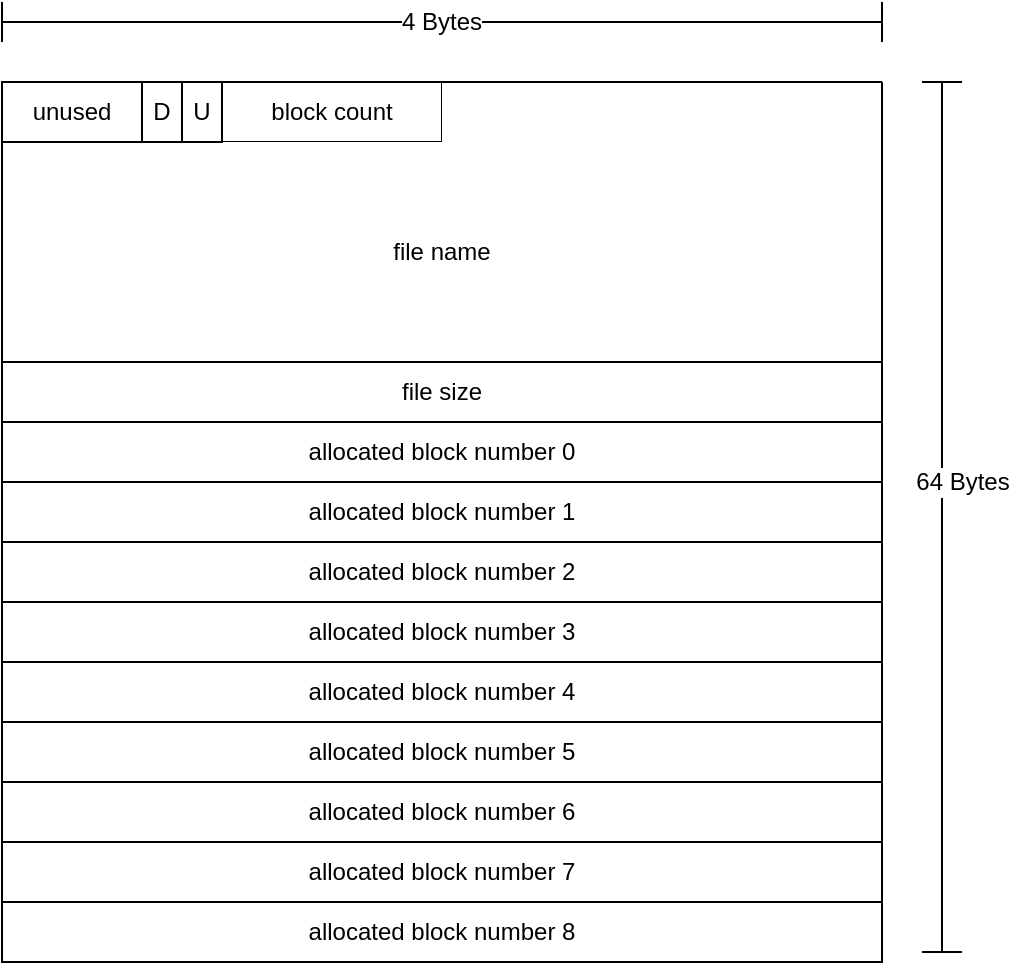 <mxfile version="13.7.9" type="device"><diagram id="T3rH0xRinKpGynSwAKey" name="Page-1"><mxGraphModel dx="1086" dy="806" grid="1" gridSize="10" guides="1" tooltips="1" connect="1" arrows="1" fold="1" page="1" pageScale="1" pageWidth="850" pageHeight="1100" math="0" shadow="0"><root><mxCell id="0"/><mxCell id="1" parent="0"/><mxCell id="mLqDkqrCoU-H9GVHrgAE-1" value="" style="rounded=0;whiteSpace=wrap;html=1;" parent="1" vertex="1"><mxGeometry x="130" y="90" width="110" height="30" as="geometry"/></mxCell><mxCell id="mLqDkqrCoU-H9GVHrgAE-2" value="block count" style="rounded=0;whiteSpace=wrap;html=1;" parent="1" vertex="1"><mxGeometry x="240" y="90" width="110" height="30" as="geometry"/></mxCell><mxCell id="mLqDkqrCoU-H9GVHrgAE-3" value="" style="rounded=0;whiteSpace=wrap;html=1;strokeColor=none;" parent="1" vertex="1"><mxGeometry x="350" y="90" width="110" height="30" as="geometry"/></mxCell><mxCell id="mLqDkqrCoU-H9GVHrgAE-4" value="" style="rounded=0;whiteSpace=wrap;html=1;strokeColor=none;" parent="1" vertex="1"><mxGeometry x="460" y="90" width="110" height="30" as="geometry"/></mxCell><mxCell id="mLqDkqrCoU-H9GVHrgAE-5" value="file name" style="rounded=0;whiteSpace=wrap;html=1;strokeColor=none;" parent="1" vertex="1"><mxGeometry x="130" y="120" width="440" height="110" as="geometry"/></mxCell><mxCell id="mLqDkqrCoU-H9GVHrgAE-6" value="file size" style="rounded=0;whiteSpace=wrap;html=1;" parent="1" vertex="1"><mxGeometry x="130" y="230" width="440" height="30" as="geometry"/></mxCell><mxCell id="mLqDkqrCoU-H9GVHrgAE-7" value="allocated block number 0" style="rounded=0;whiteSpace=wrap;html=1;" parent="1" vertex="1"><mxGeometry x="130" y="260" width="440" height="30" as="geometry"/></mxCell><mxCell id="mLqDkqrCoU-H9GVHrgAE-8" value="" style="endArrow=none;html=1;exitX=0;exitY=0;exitDx=0;exitDy=0;entryX=1;entryY=0;entryDx=0;entryDy=0;" parent="1" source="mLqDkqrCoU-H9GVHrgAE-3" target="mLqDkqrCoU-H9GVHrgAE-4" edge="1"><mxGeometry width="50" height="50" relative="1" as="geometry"><mxPoint x="440" y="440" as="sourcePoint"/><mxPoint x="490" y="390" as="targetPoint"/></mxGeometry></mxCell><mxCell id="mLqDkqrCoU-H9GVHrgAE-9" value="" style="endArrow=none;html=1;exitX=1;exitY=1;exitDx=0;exitDy=0;entryX=1;entryY=0;entryDx=0;entryDy=0;" parent="1" source="mLqDkqrCoU-H9GVHrgAE-5" target="mLqDkqrCoU-H9GVHrgAE-4" edge="1"><mxGeometry width="50" height="50" relative="1" as="geometry"><mxPoint x="560" y="150" as="sourcePoint"/><mxPoint x="630" y="98" as="targetPoint"/></mxGeometry></mxCell><mxCell id="mLqDkqrCoU-H9GVHrgAE-10" value="" style="endArrow=none;html=1;entryX=0;entryY=1;entryDx=0;entryDy=0;exitX=1;exitY=1;exitDx=0;exitDy=0;" parent="1" source="mLqDkqrCoU-H9GVHrgAE-5" target="mLqDkqrCoU-H9GVHrgAE-5" edge="1"><mxGeometry width="50" height="50" relative="1" as="geometry"><mxPoint x="570" y="150" as="sourcePoint"/><mxPoint x="580" y="100" as="targetPoint"/></mxGeometry></mxCell><mxCell id="mLqDkqrCoU-H9GVHrgAE-11" value="" style="endArrow=none;html=1;entryX=0;entryY=0;entryDx=0;entryDy=0;exitX=0;exitY=1;exitDx=0;exitDy=0;" parent="1" source="mLqDkqrCoU-H9GVHrgAE-5" target="mLqDkqrCoU-H9GVHrgAE-5" edge="1"><mxGeometry width="50" height="50" relative="1" as="geometry"><mxPoint x="130" y="150" as="sourcePoint"/><mxPoint x="590" y="110" as="targetPoint"/></mxGeometry></mxCell><mxCell id="mLqDkqrCoU-H9GVHrgAE-12" value="4 Bytes" style="shape=crossbar;whiteSpace=wrap;html=1;rounded=1;strokeColor=#000000;labelBackgroundColor=#ffffff;" parent="1" vertex="1"><mxGeometry x="130" y="50" width="440" height="20" as="geometry"/></mxCell><mxCell id="mLqDkqrCoU-H9GVHrgAE-13" value="U" style="rounded=0;whiteSpace=wrap;html=1;labelBackgroundColor=#ffffff;strokeColor=#000000;" parent="1" vertex="1"><mxGeometry x="220" y="90" width="20" height="30" as="geometry"/></mxCell><mxCell id="mLqDkqrCoU-H9GVHrgAE-17" value="unused" style="rounded=0;whiteSpace=wrap;html=1;labelBackgroundColor=#ffffff;strokeColor=#000000;" parent="1" vertex="1"><mxGeometry x="130" y="90" width="70" height="30" as="geometry"/></mxCell><mxCell id="mLqDkqrCoU-H9GVHrgAE-18" value="allocated block number 1" style="rounded=0;whiteSpace=wrap;html=1;" parent="1" vertex="1"><mxGeometry x="130" y="290" width="440" height="30" as="geometry"/></mxCell><mxCell id="mLqDkqrCoU-H9GVHrgAE-19" value="allocated block number 2" style="rounded=0;whiteSpace=wrap;html=1;" parent="1" vertex="1"><mxGeometry x="130" y="320" width="440" height="30" as="geometry"/></mxCell><mxCell id="mLqDkqrCoU-H9GVHrgAE-20" value="allocated block number 3" style="rounded=0;whiteSpace=wrap;html=1;" parent="1" vertex="1"><mxGeometry x="130" y="350" width="440" height="30" as="geometry"/></mxCell><mxCell id="mLqDkqrCoU-H9GVHrgAE-21" value="allocated block number 4" style="rounded=0;whiteSpace=wrap;html=1;" parent="1" vertex="1"><mxGeometry x="130" y="380" width="440" height="30" as="geometry"/></mxCell><mxCell id="mLqDkqrCoU-H9GVHrgAE-22" value="allocated block number 5" style="rounded=0;whiteSpace=wrap;html=1;" parent="1" vertex="1"><mxGeometry x="130" y="410" width="440" height="30" as="geometry"/></mxCell><mxCell id="mLqDkqrCoU-H9GVHrgAE-23" value="allocated block number 6" style="rounded=0;whiteSpace=wrap;html=1;" parent="1" vertex="1"><mxGeometry x="130" y="440" width="440" height="30" as="geometry"/></mxCell><mxCell id="mLqDkqrCoU-H9GVHrgAE-24" value="allocated block number 7" style="rounded=0;whiteSpace=wrap;html=1;" parent="1" vertex="1"><mxGeometry x="130" y="470" width="440" height="30" as="geometry"/></mxCell><mxCell id="mLqDkqrCoU-H9GVHrgAE-26" value="" style="shape=crossbar;whiteSpace=wrap;html=1;rounded=1;labelBackgroundColor=#ffffff;strokeColor=#000000;rotation=90;" parent="1" vertex="1"><mxGeometry x="382.5" y="297.5" width="435" height="20" as="geometry"/></mxCell><mxCell id="mLqDkqrCoU-H9GVHrgAE-28" value="allocated block number 8" style="rounded=0;whiteSpace=wrap;html=1;" parent="1" vertex="1"><mxGeometry x="130" y="500" width="440" height="30" as="geometry"/></mxCell><mxCell id="mLqDkqrCoU-H9GVHrgAE-29" value="64 Bytes" style="text;html=1;align=center;verticalAlign=middle;resizable=0;points=[];autosize=1;labelBackgroundColor=#ffffff;" parent="1" vertex="1"><mxGeometry x="580" y="280" width="60" height="20" as="geometry"/></mxCell><mxCell id="mLqDkqrCoU-H9GVHrgAE-15" value="D" style="rounded=0;whiteSpace=wrap;html=1;labelBackgroundColor=#ffffff;strokeColor=#000000;" parent="1" vertex="1"><mxGeometry x="200" y="90" width="20" height="30" as="geometry"/></mxCell></root></mxGraphModel></diagram></mxfile>